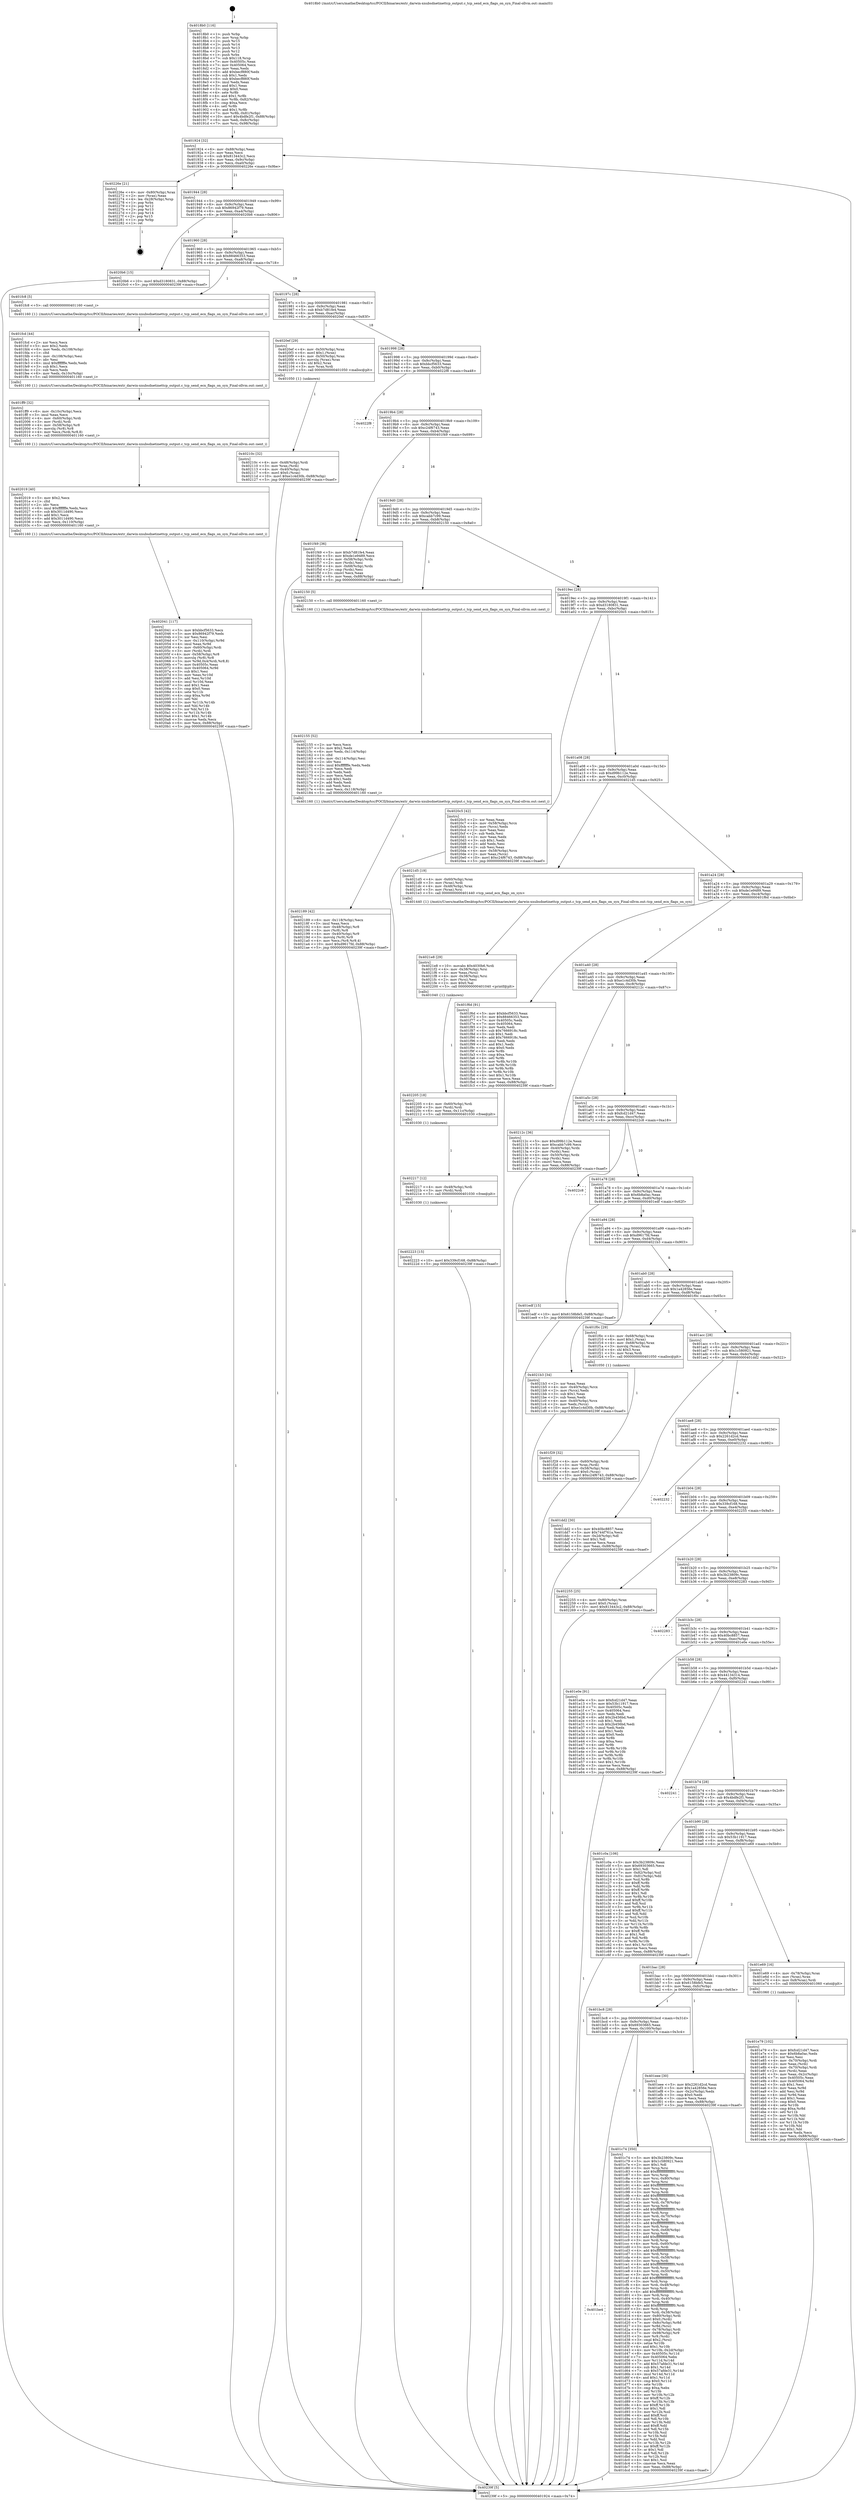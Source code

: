 digraph "0x4018b0" {
  label = "0x4018b0 (/mnt/c/Users/mathe/Desktop/tcc/POCII/binaries/extr_darwin-xnubsdnetinettcp_output.c_tcp_send_ecn_flags_on_syn_Final-ollvm.out::main(0))"
  labelloc = "t"
  node[shape=record]

  Entry [label="",width=0.3,height=0.3,shape=circle,fillcolor=black,style=filled]
  "0x401924" [label="{
     0x401924 [32]\l
     | [instrs]\l
     &nbsp;&nbsp;0x401924 \<+6\>: mov -0x88(%rbp),%eax\l
     &nbsp;&nbsp;0x40192a \<+2\>: mov %eax,%ecx\l
     &nbsp;&nbsp;0x40192c \<+6\>: sub $0x813443c2,%ecx\l
     &nbsp;&nbsp;0x401932 \<+6\>: mov %eax,-0x9c(%rbp)\l
     &nbsp;&nbsp;0x401938 \<+6\>: mov %ecx,-0xa0(%rbp)\l
     &nbsp;&nbsp;0x40193e \<+6\>: je 000000000040226e \<main+0x9be\>\l
  }"]
  "0x40226e" [label="{
     0x40226e [21]\l
     | [instrs]\l
     &nbsp;&nbsp;0x40226e \<+4\>: mov -0x80(%rbp),%rax\l
     &nbsp;&nbsp;0x402272 \<+2\>: mov (%rax),%eax\l
     &nbsp;&nbsp;0x402274 \<+4\>: lea -0x28(%rbp),%rsp\l
     &nbsp;&nbsp;0x402278 \<+1\>: pop %rbx\l
     &nbsp;&nbsp;0x402279 \<+2\>: pop %r12\l
     &nbsp;&nbsp;0x40227b \<+2\>: pop %r13\l
     &nbsp;&nbsp;0x40227d \<+2\>: pop %r14\l
     &nbsp;&nbsp;0x40227f \<+2\>: pop %r15\l
     &nbsp;&nbsp;0x402281 \<+1\>: pop %rbp\l
     &nbsp;&nbsp;0x402282 \<+1\>: ret\l
  }"]
  "0x401944" [label="{
     0x401944 [28]\l
     | [instrs]\l
     &nbsp;&nbsp;0x401944 \<+5\>: jmp 0000000000401949 \<main+0x99\>\l
     &nbsp;&nbsp;0x401949 \<+6\>: mov -0x9c(%rbp),%eax\l
     &nbsp;&nbsp;0x40194f \<+5\>: sub $0x86942f79,%eax\l
     &nbsp;&nbsp;0x401954 \<+6\>: mov %eax,-0xa4(%rbp)\l
     &nbsp;&nbsp;0x40195a \<+6\>: je 00000000004020b6 \<main+0x806\>\l
  }"]
  Exit [label="",width=0.3,height=0.3,shape=circle,fillcolor=black,style=filled,peripheries=2]
  "0x4020b6" [label="{
     0x4020b6 [15]\l
     | [instrs]\l
     &nbsp;&nbsp;0x4020b6 \<+10\>: movl $0xd3180831,-0x88(%rbp)\l
     &nbsp;&nbsp;0x4020c0 \<+5\>: jmp 000000000040239f \<main+0xaef\>\l
  }"]
  "0x401960" [label="{
     0x401960 [28]\l
     | [instrs]\l
     &nbsp;&nbsp;0x401960 \<+5\>: jmp 0000000000401965 \<main+0xb5\>\l
     &nbsp;&nbsp;0x401965 \<+6\>: mov -0x9c(%rbp),%eax\l
     &nbsp;&nbsp;0x40196b \<+5\>: sub $0x88466353,%eax\l
     &nbsp;&nbsp;0x401970 \<+6\>: mov %eax,-0xa8(%rbp)\l
     &nbsp;&nbsp;0x401976 \<+6\>: je 0000000000401fc8 \<main+0x718\>\l
  }"]
  "0x402223" [label="{
     0x402223 [15]\l
     | [instrs]\l
     &nbsp;&nbsp;0x402223 \<+10\>: movl $0x339cf168,-0x88(%rbp)\l
     &nbsp;&nbsp;0x40222d \<+5\>: jmp 000000000040239f \<main+0xaef\>\l
  }"]
  "0x401fc8" [label="{
     0x401fc8 [5]\l
     | [instrs]\l
     &nbsp;&nbsp;0x401fc8 \<+5\>: call 0000000000401160 \<next_i\>\l
     | [calls]\l
     &nbsp;&nbsp;0x401160 \{1\} (/mnt/c/Users/mathe/Desktop/tcc/POCII/binaries/extr_darwin-xnubsdnetinettcp_output.c_tcp_send_ecn_flags_on_syn_Final-ollvm.out::next_i)\l
  }"]
  "0x40197c" [label="{
     0x40197c [28]\l
     | [instrs]\l
     &nbsp;&nbsp;0x40197c \<+5\>: jmp 0000000000401981 \<main+0xd1\>\l
     &nbsp;&nbsp;0x401981 \<+6\>: mov -0x9c(%rbp),%eax\l
     &nbsp;&nbsp;0x401987 \<+5\>: sub $0xb7d81fe4,%eax\l
     &nbsp;&nbsp;0x40198c \<+6\>: mov %eax,-0xac(%rbp)\l
     &nbsp;&nbsp;0x401992 \<+6\>: je 00000000004020ef \<main+0x83f\>\l
  }"]
  "0x402217" [label="{
     0x402217 [12]\l
     | [instrs]\l
     &nbsp;&nbsp;0x402217 \<+4\>: mov -0x48(%rbp),%rdi\l
     &nbsp;&nbsp;0x40221b \<+3\>: mov (%rdi),%rdi\l
     &nbsp;&nbsp;0x40221e \<+5\>: call 0000000000401030 \<free@plt\>\l
     | [calls]\l
     &nbsp;&nbsp;0x401030 \{1\} (unknown)\l
  }"]
  "0x4020ef" [label="{
     0x4020ef [29]\l
     | [instrs]\l
     &nbsp;&nbsp;0x4020ef \<+4\>: mov -0x50(%rbp),%rax\l
     &nbsp;&nbsp;0x4020f3 \<+6\>: movl $0x1,(%rax)\l
     &nbsp;&nbsp;0x4020f9 \<+4\>: mov -0x50(%rbp),%rax\l
     &nbsp;&nbsp;0x4020fd \<+3\>: movslq (%rax),%rax\l
     &nbsp;&nbsp;0x402100 \<+4\>: shl $0x2,%rax\l
     &nbsp;&nbsp;0x402104 \<+3\>: mov %rax,%rdi\l
     &nbsp;&nbsp;0x402107 \<+5\>: call 0000000000401050 \<malloc@plt\>\l
     | [calls]\l
     &nbsp;&nbsp;0x401050 \{1\} (unknown)\l
  }"]
  "0x401998" [label="{
     0x401998 [28]\l
     | [instrs]\l
     &nbsp;&nbsp;0x401998 \<+5\>: jmp 000000000040199d \<main+0xed\>\l
     &nbsp;&nbsp;0x40199d \<+6\>: mov -0x9c(%rbp),%eax\l
     &nbsp;&nbsp;0x4019a3 \<+5\>: sub $0xbbcf5633,%eax\l
     &nbsp;&nbsp;0x4019a8 \<+6\>: mov %eax,-0xb0(%rbp)\l
     &nbsp;&nbsp;0x4019ae \<+6\>: je 00000000004022f8 \<main+0xa48\>\l
  }"]
  "0x402205" [label="{
     0x402205 [18]\l
     | [instrs]\l
     &nbsp;&nbsp;0x402205 \<+4\>: mov -0x60(%rbp),%rdi\l
     &nbsp;&nbsp;0x402209 \<+3\>: mov (%rdi),%rdi\l
     &nbsp;&nbsp;0x40220c \<+6\>: mov %eax,-0x11c(%rbp)\l
     &nbsp;&nbsp;0x402212 \<+5\>: call 0000000000401030 \<free@plt\>\l
     | [calls]\l
     &nbsp;&nbsp;0x401030 \{1\} (unknown)\l
  }"]
  "0x4022f8" [label="{
     0x4022f8\l
  }", style=dashed]
  "0x4019b4" [label="{
     0x4019b4 [28]\l
     | [instrs]\l
     &nbsp;&nbsp;0x4019b4 \<+5\>: jmp 00000000004019b9 \<main+0x109\>\l
     &nbsp;&nbsp;0x4019b9 \<+6\>: mov -0x9c(%rbp),%eax\l
     &nbsp;&nbsp;0x4019bf \<+5\>: sub $0xc24f6743,%eax\l
     &nbsp;&nbsp;0x4019c4 \<+6\>: mov %eax,-0xb4(%rbp)\l
     &nbsp;&nbsp;0x4019ca \<+6\>: je 0000000000401f49 \<main+0x699\>\l
  }"]
  "0x4021e8" [label="{
     0x4021e8 [29]\l
     | [instrs]\l
     &nbsp;&nbsp;0x4021e8 \<+10\>: movabs $0x4030b6,%rdi\l
     &nbsp;&nbsp;0x4021f2 \<+4\>: mov -0x38(%rbp),%rsi\l
     &nbsp;&nbsp;0x4021f6 \<+2\>: mov %eax,(%rsi)\l
     &nbsp;&nbsp;0x4021f8 \<+4\>: mov -0x38(%rbp),%rsi\l
     &nbsp;&nbsp;0x4021fc \<+2\>: mov (%rsi),%esi\l
     &nbsp;&nbsp;0x4021fe \<+2\>: mov $0x0,%al\l
     &nbsp;&nbsp;0x402200 \<+5\>: call 0000000000401040 \<printf@plt\>\l
     | [calls]\l
     &nbsp;&nbsp;0x401040 \{1\} (unknown)\l
  }"]
  "0x401f49" [label="{
     0x401f49 [36]\l
     | [instrs]\l
     &nbsp;&nbsp;0x401f49 \<+5\>: mov $0xb7d81fe4,%eax\l
     &nbsp;&nbsp;0x401f4e \<+5\>: mov $0xde1e9489,%ecx\l
     &nbsp;&nbsp;0x401f53 \<+4\>: mov -0x58(%rbp),%rdx\l
     &nbsp;&nbsp;0x401f57 \<+2\>: mov (%rdx),%esi\l
     &nbsp;&nbsp;0x401f59 \<+4\>: mov -0x68(%rbp),%rdx\l
     &nbsp;&nbsp;0x401f5d \<+2\>: cmp (%rdx),%esi\l
     &nbsp;&nbsp;0x401f5f \<+3\>: cmovl %ecx,%eax\l
     &nbsp;&nbsp;0x401f62 \<+6\>: mov %eax,-0x88(%rbp)\l
     &nbsp;&nbsp;0x401f68 \<+5\>: jmp 000000000040239f \<main+0xaef\>\l
  }"]
  "0x4019d0" [label="{
     0x4019d0 [28]\l
     | [instrs]\l
     &nbsp;&nbsp;0x4019d0 \<+5\>: jmp 00000000004019d5 \<main+0x125\>\l
     &nbsp;&nbsp;0x4019d5 \<+6\>: mov -0x9c(%rbp),%eax\l
     &nbsp;&nbsp;0x4019db \<+5\>: sub $0xcabb7c99,%eax\l
     &nbsp;&nbsp;0x4019e0 \<+6\>: mov %eax,-0xb8(%rbp)\l
     &nbsp;&nbsp;0x4019e6 \<+6\>: je 0000000000402150 \<main+0x8a0\>\l
  }"]
  "0x402189" [label="{
     0x402189 [42]\l
     | [instrs]\l
     &nbsp;&nbsp;0x402189 \<+6\>: mov -0x118(%rbp),%ecx\l
     &nbsp;&nbsp;0x40218f \<+3\>: imul %eax,%ecx\l
     &nbsp;&nbsp;0x402192 \<+4\>: mov -0x48(%rbp),%r8\l
     &nbsp;&nbsp;0x402196 \<+3\>: mov (%r8),%r8\l
     &nbsp;&nbsp;0x402199 \<+4\>: mov -0x40(%rbp),%r9\l
     &nbsp;&nbsp;0x40219d \<+3\>: movslq (%r9),%r9\l
     &nbsp;&nbsp;0x4021a0 \<+4\>: mov %ecx,(%r8,%r9,4)\l
     &nbsp;&nbsp;0x4021a4 \<+10\>: movl $0xd9617fd,-0x88(%rbp)\l
     &nbsp;&nbsp;0x4021ae \<+5\>: jmp 000000000040239f \<main+0xaef\>\l
  }"]
  "0x402150" [label="{
     0x402150 [5]\l
     | [instrs]\l
     &nbsp;&nbsp;0x402150 \<+5\>: call 0000000000401160 \<next_i\>\l
     | [calls]\l
     &nbsp;&nbsp;0x401160 \{1\} (/mnt/c/Users/mathe/Desktop/tcc/POCII/binaries/extr_darwin-xnubsdnetinettcp_output.c_tcp_send_ecn_flags_on_syn_Final-ollvm.out::next_i)\l
  }"]
  "0x4019ec" [label="{
     0x4019ec [28]\l
     | [instrs]\l
     &nbsp;&nbsp;0x4019ec \<+5\>: jmp 00000000004019f1 \<main+0x141\>\l
     &nbsp;&nbsp;0x4019f1 \<+6\>: mov -0x9c(%rbp),%eax\l
     &nbsp;&nbsp;0x4019f7 \<+5\>: sub $0xd3180831,%eax\l
     &nbsp;&nbsp;0x4019fc \<+6\>: mov %eax,-0xbc(%rbp)\l
     &nbsp;&nbsp;0x401a02 \<+6\>: je 00000000004020c5 \<main+0x815\>\l
  }"]
  "0x402155" [label="{
     0x402155 [52]\l
     | [instrs]\l
     &nbsp;&nbsp;0x402155 \<+2\>: xor %ecx,%ecx\l
     &nbsp;&nbsp;0x402157 \<+5\>: mov $0x2,%edx\l
     &nbsp;&nbsp;0x40215c \<+6\>: mov %edx,-0x114(%rbp)\l
     &nbsp;&nbsp;0x402162 \<+1\>: cltd\l
     &nbsp;&nbsp;0x402163 \<+6\>: mov -0x114(%rbp),%esi\l
     &nbsp;&nbsp;0x402169 \<+2\>: idiv %esi\l
     &nbsp;&nbsp;0x40216b \<+6\>: imul $0xfffffffe,%edx,%edx\l
     &nbsp;&nbsp;0x402171 \<+2\>: mov %ecx,%edi\l
     &nbsp;&nbsp;0x402173 \<+2\>: sub %edx,%edi\l
     &nbsp;&nbsp;0x402175 \<+2\>: mov %ecx,%edx\l
     &nbsp;&nbsp;0x402177 \<+3\>: sub $0x1,%edx\l
     &nbsp;&nbsp;0x40217a \<+2\>: add %edx,%edi\l
     &nbsp;&nbsp;0x40217c \<+2\>: sub %edi,%ecx\l
     &nbsp;&nbsp;0x40217e \<+6\>: mov %ecx,-0x118(%rbp)\l
     &nbsp;&nbsp;0x402184 \<+5\>: call 0000000000401160 \<next_i\>\l
     | [calls]\l
     &nbsp;&nbsp;0x401160 \{1\} (/mnt/c/Users/mathe/Desktop/tcc/POCII/binaries/extr_darwin-xnubsdnetinettcp_output.c_tcp_send_ecn_flags_on_syn_Final-ollvm.out::next_i)\l
  }"]
  "0x4020c5" [label="{
     0x4020c5 [42]\l
     | [instrs]\l
     &nbsp;&nbsp;0x4020c5 \<+2\>: xor %eax,%eax\l
     &nbsp;&nbsp;0x4020c7 \<+4\>: mov -0x58(%rbp),%rcx\l
     &nbsp;&nbsp;0x4020cb \<+2\>: mov (%rcx),%edx\l
     &nbsp;&nbsp;0x4020cd \<+2\>: mov %eax,%esi\l
     &nbsp;&nbsp;0x4020cf \<+2\>: sub %edx,%esi\l
     &nbsp;&nbsp;0x4020d1 \<+2\>: mov %eax,%edx\l
     &nbsp;&nbsp;0x4020d3 \<+3\>: sub $0x1,%edx\l
     &nbsp;&nbsp;0x4020d6 \<+2\>: add %edx,%esi\l
     &nbsp;&nbsp;0x4020d8 \<+2\>: sub %esi,%eax\l
     &nbsp;&nbsp;0x4020da \<+4\>: mov -0x58(%rbp),%rcx\l
     &nbsp;&nbsp;0x4020de \<+2\>: mov %eax,(%rcx)\l
     &nbsp;&nbsp;0x4020e0 \<+10\>: movl $0xc24f6743,-0x88(%rbp)\l
     &nbsp;&nbsp;0x4020ea \<+5\>: jmp 000000000040239f \<main+0xaef\>\l
  }"]
  "0x401a08" [label="{
     0x401a08 [28]\l
     | [instrs]\l
     &nbsp;&nbsp;0x401a08 \<+5\>: jmp 0000000000401a0d \<main+0x15d\>\l
     &nbsp;&nbsp;0x401a0d \<+6\>: mov -0x9c(%rbp),%eax\l
     &nbsp;&nbsp;0x401a13 \<+5\>: sub $0xd99b112e,%eax\l
     &nbsp;&nbsp;0x401a18 \<+6\>: mov %eax,-0xc0(%rbp)\l
     &nbsp;&nbsp;0x401a1e \<+6\>: je 00000000004021d5 \<main+0x925\>\l
  }"]
  "0x40210c" [label="{
     0x40210c [32]\l
     | [instrs]\l
     &nbsp;&nbsp;0x40210c \<+4\>: mov -0x48(%rbp),%rdi\l
     &nbsp;&nbsp;0x402110 \<+3\>: mov %rax,(%rdi)\l
     &nbsp;&nbsp;0x402113 \<+4\>: mov -0x40(%rbp),%rax\l
     &nbsp;&nbsp;0x402117 \<+6\>: movl $0x0,(%rax)\l
     &nbsp;&nbsp;0x40211d \<+10\>: movl $0xe1c4d30b,-0x88(%rbp)\l
     &nbsp;&nbsp;0x402127 \<+5\>: jmp 000000000040239f \<main+0xaef\>\l
  }"]
  "0x4021d5" [label="{
     0x4021d5 [19]\l
     | [instrs]\l
     &nbsp;&nbsp;0x4021d5 \<+4\>: mov -0x60(%rbp),%rax\l
     &nbsp;&nbsp;0x4021d9 \<+3\>: mov (%rax),%rdi\l
     &nbsp;&nbsp;0x4021dc \<+4\>: mov -0x48(%rbp),%rax\l
     &nbsp;&nbsp;0x4021e0 \<+3\>: mov (%rax),%rsi\l
     &nbsp;&nbsp;0x4021e3 \<+5\>: call 0000000000401440 \<tcp_send_ecn_flags_on_syn\>\l
     | [calls]\l
     &nbsp;&nbsp;0x401440 \{1\} (/mnt/c/Users/mathe/Desktop/tcc/POCII/binaries/extr_darwin-xnubsdnetinettcp_output.c_tcp_send_ecn_flags_on_syn_Final-ollvm.out::tcp_send_ecn_flags_on_syn)\l
  }"]
  "0x401a24" [label="{
     0x401a24 [28]\l
     | [instrs]\l
     &nbsp;&nbsp;0x401a24 \<+5\>: jmp 0000000000401a29 \<main+0x179\>\l
     &nbsp;&nbsp;0x401a29 \<+6\>: mov -0x9c(%rbp),%eax\l
     &nbsp;&nbsp;0x401a2f \<+5\>: sub $0xde1e9489,%eax\l
     &nbsp;&nbsp;0x401a34 \<+6\>: mov %eax,-0xc4(%rbp)\l
     &nbsp;&nbsp;0x401a3a \<+6\>: je 0000000000401f6d \<main+0x6bd\>\l
  }"]
  "0x402041" [label="{
     0x402041 [117]\l
     | [instrs]\l
     &nbsp;&nbsp;0x402041 \<+5\>: mov $0xbbcf5633,%ecx\l
     &nbsp;&nbsp;0x402046 \<+5\>: mov $0x86942f79,%edx\l
     &nbsp;&nbsp;0x40204b \<+2\>: xor %esi,%esi\l
     &nbsp;&nbsp;0x40204d \<+7\>: mov -0x110(%rbp),%r9d\l
     &nbsp;&nbsp;0x402054 \<+4\>: imul %eax,%r9d\l
     &nbsp;&nbsp;0x402058 \<+4\>: mov -0x60(%rbp),%rdi\l
     &nbsp;&nbsp;0x40205c \<+3\>: mov (%rdi),%rdi\l
     &nbsp;&nbsp;0x40205f \<+4\>: mov -0x58(%rbp),%r8\l
     &nbsp;&nbsp;0x402063 \<+3\>: movslq (%r8),%r8\l
     &nbsp;&nbsp;0x402066 \<+5\>: mov %r9d,0x4(%rdi,%r8,8)\l
     &nbsp;&nbsp;0x40206b \<+7\>: mov 0x40505c,%eax\l
     &nbsp;&nbsp;0x402072 \<+8\>: mov 0x405064,%r9d\l
     &nbsp;&nbsp;0x40207a \<+3\>: sub $0x1,%esi\l
     &nbsp;&nbsp;0x40207d \<+3\>: mov %eax,%r10d\l
     &nbsp;&nbsp;0x402080 \<+3\>: add %esi,%r10d\l
     &nbsp;&nbsp;0x402083 \<+4\>: imul %r10d,%eax\l
     &nbsp;&nbsp;0x402087 \<+3\>: and $0x1,%eax\l
     &nbsp;&nbsp;0x40208a \<+3\>: cmp $0x0,%eax\l
     &nbsp;&nbsp;0x40208d \<+4\>: sete %r11b\l
     &nbsp;&nbsp;0x402091 \<+4\>: cmp $0xa,%r9d\l
     &nbsp;&nbsp;0x402095 \<+3\>: setl %bl\l
     &nbsp;&nbsp;0x402098 \<+3\>: mov %r11b,%r14b\l
     &nbsp;&nbsp;0x40209b \<+3\>: and %bl,%r14b\l
     &nbsp;&nbsp;0x40209e \<+3\>: xor %bl,%r11b\l
     &nbsp;&nbsp;0x4020a1 \<+3\>: or %r11b,%r14b\l
     &nbsp;&nbsp;0x4020a4 \<+4\>: test $0x1,%r14b\l
     &nbsp;&nbsp;0x4020a8 \<+3\>: cmovne %edx,%ecx\l
     &nbsp;&nbsp;0x4020ab \<+6\>: mov %ecx,-0x88(%rbp)\l
     &nbsp;&nbsp;0x4020b1 \<+5\>: jmp 000000000040239f \<main+0xaef\>\l
  }"]
  "0x401f6d" [label="{
     0x401f6d [91]\l
     | [instrs]\l
     &nbsp;&nbsp;0x401f6d \<+5\>: mov $0xbbcf5633,%eax\l
     &nbsp;&nbsp;0x401f72 \<+5\>: mov $0x88466353,%ecx\l
     &nbsp;&nbsp;0x401f77 \<+7\>: mov 0x40505c,%edx\l
     &nbsp;&nbsp;0x401f7e \<+7\>: mov 0x405064,%esi\l
     &nbsp;&nbsp;0x401f85 \<+2\>: mov %edx,%edi\l
     &nbsp;&nbsp;0x401f87 \<+6\>: sub $0x7666918c,%edi\l
     &nbsp;&nbsp;0x401f8d \<+3\>: sub $0x1,%edi\l
     &nbsp;&nbsp;0x401f90 \<+6\>: add $0x7666918c,%edi\l
     &nbsp;&nbsp;0x401f96 \<+3\>: imul %edi,%edx\l
     &nbsp;&nbsp;0x401f99 \<+3\>: and $0x1,%edx\l
     &nbsp;&nbsp;0x401f9c \<+3\>: cmp $0x0,%edx\l
     &nbsp;&nbsp;0x401f9f \<+4\>: sete %r8b\l
     &nbsp;&nbsp;0x401fa3 \<+3\>: cmp $0xa,%esi\l
     &nbsp;&nbsp;0x401fa6 \<+4\>: setl %r9b\l
     &nbsp;&nbsp;0x401faa \<+3\>: mov %r8b,%r10b\l
     &nbsp;&nbsp;0x401fad \<+3\>: and %r9b,%r10b\l
     &nbsp;&nbsp;0x401fb0 \<+3\>: xor %r9b,%r8b\l
     &nbsp;&nbsp;0x401fb3 \<+3\>: or %r8b,%r10b\l
     &nbsp;&nbsp;0x401fb6 \<+4\>: test $0x1,%r10b\l
     &nbsp;&nbsp;0x401fba \<+3\>: cmovne %ecx,%eax\l
     &nbsp;&nbsp;0x401fbd \<+6\>: mov %eax,-0x88(%rbp)\l
     &nbsp;&nbsp;0x401fc3 \<+5\>: jmp 000000000040239f \<main+0xaef\>\l
  }"]
  "0x401a40" [label="{
     0x401a40 [28]\l
     | [instrs]\l
     &nbsp;&nbsp;0x401a40 \<+5\>: jmp 0000000000401a45 \<main+0x195\>\l
     &nbsp;&nbsp;0x401a45 \<+6\>: mov -0x9c(%rbp),%eax\l
     &nbsp;&nbsp;0x401a4b \<+5\>: sub $0xe1c4d30b,%eax\l
     &nbsp;&nbsp;0x401a50 \<+6\>: mov %eax,-0xc8(%rbp)\l
     &nbsp;&nbsp;0x401a56 \<+6\>: je 000000000040212c \<main+0x87c\>\l
  }"]
  "0x402019" [label="{
     0x402019 [40]\l
     | [instrs]\l
     &nbsp;&nbsp;0x402019 \<+5\>: mov $0x2,%ecx\l
     &nbsp;&nbsp;0x40201e \<+1\>: cltd\l
     &nbsp;&nbsp;0x40201f \<+2\>: idiv %ecx\l
     &nbsp;&nbsp;0x402021 \<+6\>: imul $0xfffffffe,%edx,%ecx\l
     &nbsp;&nbsp;0x402027 \<+6\>: sub $0x3011d490,%ecx\l
     &nbsp;&nbsp;0x40202d \<+3\>: add $0x1,%ecx\l
     &nbsp;&nbsp;0x402030 \<+6\>: add $0x3011d490,%ecx\l
     &nbsp;&nbsp;0x402036 \<+6\>: mov %ecx,-0x110(%rbp)\l
     &nbsp;&nbsp;0x40203c \<+5\>: call 0000000000401160 \<next_i\>\l
     | [calls]\l
     &nbsp;&nbsp;0x401160 \{1\} (/mnt/c/Users/mathe/Desktop/tcc/POCII/binaries/extr_darwin-xnubsdnetinettcp_output.c_tcp_send_ecn_flags_on_syn_Final-ollvm.out::next_i)\l
  }"]
  "0x40212c" [label="{
     0x40212c [36]\l
     | [instrs]\l
     &nbsp;&nbsp;0x40212c \<+5\>: mov $0xd99b112e,%eax\l
     &nbsp;&nbsp;0x402131 \<+5\>: mov $0xcabb7c99,%ecx\l
     &nbsp;&nbsp;0x402136 \<+4\>: mov -0x40(%rbp),%rdx\l
     &nbsp;&nbsp;0x40213a \<+2\>: mov (%rdx),%esi\l
     &nbsp;&nbsp;0x40213c \<+4\>: mov -0x50(%rbp),%rdx\l
     &nbsp;&nbsp;0x402140 \<+2\>: cmp (%rdx),%esi\l
     &nbsp;&nbsp;0x402142 \<+3\>: cmovl %ecx,%eax\l
     &nbsp;&nbsp;0x402145 \<+6\>: mov %eax,-0x88(%rbp)\l
     &nbsp;&nbsp;0x40214b \<+5\>: jmp 000000000040239f \<main+0xaef\>\l
  }"]
  "0x401a5c" [label="{
     0x401a5c [28]\l
     | [instrs]\l
     &nbsp;&nbsp;0x401a5c \<+5\>: jmp 0000000000401a61 \<main+0x1b1\>\l
     &nbsp;&nbsp;0x401a61 \<+6\>: mov -0x9c(%rbp),%eax\l
     &nbsp;&nbsp;0x401a67 \<+5\>: sub $0xfcd21d47,%eax\l
     &nbsp;&nbsp;0x401a6c \<+6\>: mov %eax,-0xcc(%rbp)\l
     &nbsp;&nbsp;0x401a72 \<+6\>: je 00000000004022c8 \<main+0xa18\>\l
  }"]
  "0x401ff9" [label="{
     0x401ff9 [32]\l
     | [instrs]\l
     &nbsp;&nbsp;0x401ff9 \<+6\>: mov -0x10c(%rbp),%ecx\l
     &nbsp;&nbsp;0x401fff \<+3\>: imul %eax,%ecx\l
     &nbsp;&nbsp;0x402002 \<+4\>: mov -0x60(%rbp),%rdi\l
     &nbsp;&nbsp;0x402006 \<+3\>: mov (%rdi),%rdi\l
     &nbsp;&nbsp;0x402009 \<+4\>: mov -0x58(%rbp),%r8\l
     &nbsp;&nbsp;0x40200d \<+3\>: movslq (%r8),%r8\l
     &nbsp;&nbsp;0x402010 \<+4\>: mov %ecx,(%rdi,%r8,8)\l
     &nbsp;&nbsp;0x402014 \<+5\>: call 0000000000401160 \<next_i\>\l
     | [calls]\l
     &nbsp;&nbsp;0x401160 \{1\} (/mnt/c/Users/mathe/Desktop/tcc/POCII/binaries/extr_darwin-xnubsdnetinettcp_output.c_tcp_send_ecn_flags_on_syn_Final-ollvm.out::next_i)\l
  }"]
  "0x4022c8" [label="{
     0x4022c8\l
  }", style=dashed]
  "0x401a78" [label="{
     0x401a78 [28]\l
     | [instrs]\l
     &nbsp;&nbsp;0x401a78 \<+5\>: jmp 0000000000401a7d \<main+0x1cd\>\l
     &nbsp;&nbsp;0x401a7d \<+6\>: mov -0x9c(%rbp),%eax\l
     &nbsp;&nbsp;0x401a83 \<+5\>: sub $0x6b8a0ac,%eax\l
     &nbsp;&nbsp;0x401a88 \<+6\>: mov %eax,-0xd0(%rbp)\l
     &nbsp;&nbsp;0x401a8e \<+6\>: je 0000000000401edf \<main+0x62f\>\l
  }"]
  "0x401fcd" [label="{
     0x401fcd [44]\l
     | [instrs]\l
     &nbsp;&nbsp;0x401fcd \<+2\>: xor %ecx,%ecx\l
     &nbsp;&nbsp;0x401fcf \<+5\>: mov $0x2,%edx\l
     &nbsp;&nbsp;0x401fd4 \<+6\>: mov %edx,-0x108(%rbp)\l
     &nbsp;&nbsp;0x401fda \<+1\>: cltd\l
     &nbsp;&nbsp;0x401fdb \<+6\>: mov -0x108(%rbp),%esi\l
     &nbsp;&nbsp;0x401fe1 \<+2\>: idiv %esi\l
     &nbsp;&nbsp;0x401fe3 \<+6\>: imul $0xfffffffe,%edx,%edx\l
     &nbsp;&nbsp;0x401fe9 \<+3\>: sub $0x1,%ecx\l
     &nbsp;&nbsp;0x401fec \<+2\>: sub %ecx,%edx\l
     &nbsp;&nbsp;0x401fee \<+6\>: mov %edx,-0x10c(%rbp)\l
     &nbsp;&nbsp;0x401ff4 \<+5\>: call 0000000000401160 \<next_i\>\l
     | [calls]\l
     &nbsp;&nbsp;0x401160 \{1\} (/mnt/c/Users/mathe/Desktop/tcc/POCII/binaries/extr_darwin-xnubsdnetinettcp_output.c_tcp_send_ecn_flags_on_syn_Final-ollvm.out::next_i)\l
  }"]
  "0x401edf" [label="{
     0x401edf [15]\l
     | [instrs]\l
     &nbsp;&nbsp;0x401edf \<+10\>: movl $0x6158bfe5,-0x88(%rbp)\l
     &nbsp;&nbsp;0x401ee9 \<+5\>: jmp 000000000040239f \<main+0xaef\>\l
  }"]
  "0x401a94" [label="{
     0x401a94 [28]\l
     | [instrs]\l
     &nbsp;&nbsp;0x401a94 \<+5\>: jmp 0000000000401a99 \<main+0x1e9\>\l
     &nbsp;&nbsp;0x401a99 \<+6\>: mov -0x9c(%rbp),%eax\l
     &nbsp;&nbsp;0x401a9f \<+5\>: sub $0xd9617fd,%eax\l
     &nbsp;&nbsp;0x401aa4 \<+6\>: mov %eax,-0xd4(%rbp)\l
     &nbsp;&nbsp;0x401aaa \<+6\>: je 00000000004021b3 \<main+0x903\>\l
  }"]
  "0x401f29" [label="{
     0x401f29 [32]\l
     | [instrs]\l
     &nbsp;&nbsp;0x401f29 \<+4\>: mov -0x60(%rbp),%rdi\l
     &nbsp;&nbsp;0x401f2d \<+3\>: mov %rax,(%rdi)\l
     &nbsp;&nbsp;0x401f30 \<+4\>: mov -0x58(%rbp),%rax\l
     &nbsp;&nbsp;0x401f34 \<+6\>: movl $0x0,(%rax)\l
     &nbsp;&nbsp;0x401f3a \<+10\>: movl $0xc24f6743,-0x88(%rbp)\l
     &nbsp;&nbsp;0x401f44 \<+5\>: jmp 000000000040239f \<main+0xaef\>\l
  }"]
  "0x4021b3" [label="{
     0x4021b3 [34]\l
     | [instrs]\l
     &nbsp;&nbsp;0x4021b3 \<+2\>: xor %eax,%eax\l
     &nbsp;&nbsp;0x4021b5 \<+4\>: mov -0x40(%rbp),%rcx\l
     &nbsp;&nbsp;0x4021b9 \<+2\>: mov (%rcx),%edx\l
     &nbsp;&nbsp;0x4021bb \<+3\>: sub $0x1,%eax\l
     &nbsp;&nbsp;0x4021be \<+2\>: sub %eax,%edx\l
     &nbsp;&nbsp;0x4021c0 \<+4\>: mov -0x40(%rbp),%rcx\l
     &nbsp;&nbsp;0x4021c4 \<+2\>: mov %edx,(%rcx)\l
     &nbsp;&nbsp;0x4021c6 \<+10\>: movl $0xe1c4d30b,-0x88(%rbp)\l
     &nbsp;&nbsp;0x4021d0 \<+5\>: jmp 000000000040239f \<main+0xaef\>\l
  }"]
  "0x401ab0" [label="{
     0x401ab0 [28]\l
     | [instrs]\l
     &nbsp;&nbsp;0x401ab0 \<+5\>: jmp 0000000000401ab5 \<main+0x205\>\l
     &nbsp;&nbsp;0x401ab5 \<+6\>: mov -0x9c(%rbp),%eax\l
     &nbsp;&nbsp;0x401abb \<+5\>: sub $0x1a42856e,%eax\l
     &nbsp;&nbsp;0x401ac0 \<+6\>: mov %eax,-0xd8(%rbp)\l
     &nbsp;&nbsp;0x401ac6 \<+6\>: je 0000000000401f0c \<main+0x65c\>\l
  }"]
  "0x401e79" [label="{
     0x401e79 [102]\l
     | [instrs]\l
     &nbsp;&nbsp;0x401e79 \<+5\>: mov $0xfcd21d47,%ecx\l
     &nbsp;&nbsp;0x401e7e \<+5\>: mov $0x6b8a0ac,%edx\l
     &nbsp;&nbsp;0x401e83 \<+2\>: xor %esi,%esi\l
     &nbsp;&nbsp;0x401e85 \<+4\>: mov -0x70(%rbp),%rdi\l
     &nbsp;&nbsp;0x401e89 \<+2\>: mov %eax,(%rdi)\l
     &nbsp;&nbsp;0x401e8b \<+4\>: mov -0x70(%rbp),%rdi\l
     &nbsp;&nbsp;0x401e8f \<+2\>: mov (%rdi),%eax\l
     &nbsp;&nbsp;0x401e91 \<+3\>: mov %eax,-0x2c(%rbp)\l
     &nbsp;&nbsp;0x401e94 \<+7\>: mov 0x40505c,%eax\l
     &nbsp;&nbsp;0x401e9b \<+8\>: mov 0x405064,%r8d\l
     &nbsp;&nbsp;0x401ea3 \<+3\>: sub $0x1,%esi\l
     &nbsp;&nbsp;0x401ea6 \<+3\>: mov %eax,%r9d\l
     &nbsp;&nbsp;0x401ea9 \<+3\>: add %esi,%r9d\l
     &nbsp;&nbsp;0x401eac \<+4\>: imul %r9d,%eax\l
     &nbsp;&nbsp;0x401eb0 \<+3\>: and $0x1,%eax\l
     &nbsp;&nbsp;0x401eb3 \<+3\>: cmp $0x0,%eax\l
     &nbsp;&nbsp;0x401eb6 \<+4\>: sete %r10b\l
     &nbsp;&nbsp;0x401eba \<+4\>: cmp $0xa,%r8d\l
     &nbsp;&nbsp;0x401ebe \<+4\>: setl %r11b\l
     &nbsp;&nbsp;0x401ec2 \<+3\>: mov %r10b,%bl\l
     &nbsp;&nbsp;0x401ec5 \<+3\>: and %r11b,%bl\l
     &nbsp;&nbsp;0x401ec8 \<+3\>: xor %r11b,%r10b\l
     &nbsp;&nbsp;0x401ecb \<+3\>: or %r10b,%bl\l
     &nbsp;&nbsp;0x401ece \<+3\>: test $0x1,%bl\l
     &nbsp;&nbsp;0x401ed1 \<+3\>: cmovne %edx,%ecx\l
     &nbsp;&nbsp;0x401ed4 \<+6\>: mov %ecx,-0x88(%rbp)\l
     &nbsp;&nbsp;0x401eda \<+5\>: jmp 000000000040239f \<main+0xaef\>\l
  }"]
  "0x401f0c" [label="{
     0x401f0c [29]\l
     | [instrs]\l
     &nbsp;&nbsp;0x401f0c \<+4\>: mov -0x68(%rbp),%rax\l
     &nbsp;&nbsp;0x401f10 \<+6\>: movl $0x1,(%rax)\l
     &nbsp;&nbsp;0x401f16 \<+4\>: mov -0x68(%rbp),%rax\l
     &nbsp;&nbsp;0x401f1a \<+3\>: movslq (%rax),%rax\l
     &nbsp;&nbsp;0x401f1d \<+4\>: shl $0x3,%rax\l
     &nbsp;&nbsp;0x401f21 \<+3\>: mov %rax,%rdi\l
     &nbsp;&nbsp;0x401f24 \<+5\>: call 0000000000401050 \<malloc@plt\>\l
     | [calls]\l
     &nbsp;&nbsp;0x401050 \{1\} (unknown)\l
  }"]
  "0x401acc" [label="{
     0x401acc [28]\l
     | [instrs]\l
     &nbsp;&nbsp;0x401acc \<+5\>: jmp 0000000000401ad1 \<main+0x221\>\l
     &nbsp;&nbsp;0x401ad1 \<+6\>: mov -0x9c(%rbp),%eax\l
     &nbsp;&nbsp;0x401ad7 \<+5\>: sub $0x1c580921,%eax\l
     &nbsp;&nbsp;0x401adc \<+6\>: mov %eax,-0xdc(%rbp)\l
     &nbsp;&nbsp;0x401ae2 \<+6\>: je 0000000000401dd2 \<main+0x522\>\l
  }"]
  "0x401be4" [label="{
     0x401be4\l
  }", style=dashed]
  "0x401dd2" [label="{
     0x401dd2 [30]\l
     | [instrs]\l
     &nbsp;&nbsp;0x401dd2 \<+5\>: mov $0x40bc8857,%eax\l
     &nbsp;&nbsp;0x401dd7 \<+5\>: mov $0x744f761a,%ecx\l
     &nbsp;&nbsp;0x401ddc \<+3\>: mov -0x2d(%rbp),%dl\l
     &nbsp;&nbsp;0x401ddf \<+3\>: test $0x1,%dl\l
     &nbsp;&nbsp;0x401de2 \<+3\>: cmovne %ecx,%eax\l
     &nbsp;&nbsp;0x401de5 \<+6\>: mov %eax,-0x88(%rbp)\l
     &nbsp;&nbsp;0x401deb \<+5\>: jmp 000000000040239f \<main+0xaef\>\l
  }"]
  "0x401ae8" [label="{
     0x401ae8 [28]\l
     | [instrs]\l
     &nbsp;&nbsp;0x401ae8 \<+5\>: jmp 0000000000401aed \<main+0x23d\>\l
     &nbsp;&nbsp;0x401aed \<+6\>: mov -0x9c(%rbp),%eax\l
     &nbsp;&nbsp;0x401af3 \<+5\>: sub $0x2261d2cd,%eax\l
     &nbsp;&nbsp;0x401af8 \<+6\>: mov %eax,-0xe0(%rbp)\l
     &nbsp;&nbsp;0x401afe \<+6\>: je 0000000000402232 \<main+0x982\>\l
  }"]
  "0x401c74" [label="{
     0x401c74 [350]\l
     | [instrs]\l
     &nbsp;&nbsp;0x401c74 \<+5\>: mov $0x3b23809c,%eax\l
     &nbsp;&nbsp;0x401c79 \<+5\>: mov $0x1c580921,%ecx\l
     &nbsp;&nbsp;0x401c7e \<+2\>: mov $0x1,%dl\l
     &nbsp;&nbsp;0x401c80 \<+3\>: mov %rsp,%rsi\l
     &nbsp;&nbsp;0x401c83 \<+4\>: add $0xfffffffffffffff0,%rsi\l
     &nbsp;&nbsp;0x401c87 \<+3\>: mov %rsi,%rsp\l
     &nbsp;&nbsp;0x401c8a \<+4\>: mov %rsi,-0x80(%rbp)\l
     &nbsp;&nbsp;0x401c8e \<+3\>: mov %rsp,%rsi\l
     &nbsp;&nbsp;0x401c91 \<+4\>: add $0xfffffffffffffff0,%rsi\l
     &nbsp;&nbsp;0x401c95 \<+3\>: mov %rsi,%rsp\l
     &nbsp;&nbsp;0x401c98 \<+3\>: mov %rsp,%rdi\l
     &nbsp;&nbsp;0x401c9b \<+4\>: add $0xfffffffffffffff0,%rdi\l
     &nbsp;&nbsp;0x401c9f \<+3\>: mov %rdi,%rsp\l
     &nbsp;&nbsp;0x401ca2 \<+4\>: mov %rdi,-0x78(%rbp)\l
     &nbsp;&nbsp;0x401ca6 \<+3\>: mov %rsp,%rdi\l
     &nbsp;&nbsp;0x401ca9 \<+4\>: add $0xfffffffffffffff0,%rdi\l
     &nbsp;&nbsp;0x401cad \<+3\>: mov %rdi,%rsp\l
     &nbsp;&nbsp;0x401cb0 \<+4\>: mov %rdi,-0x70(%rbp)\l
     &nbsp;&nbsp;0x401cb4 \<+3\>: mov %rsp,%rdi\l
     &nbsp;&nbsp;0x401cb7 \<+4\>: add $0xfffffffffffffff0,%rdi\l
     &nbsp;&nbsp;0x401cbb \<+3\>: mov %rdi,%rsp\l
     &nbsp;&nbsp;0x401cbe \<+4\>: mov %rdi,-0x68(%rbp)\l
     &nbsp;&nbsp;0x401cc2 \<+3\>: mov %rsp,%rdi\l
     &nbsp;&nbsp;0x401cc5 \<+4\>: add $0xfffffffffffffff0,%rdi\l
     &nbsp;&nbsp;0x401cc9 \<+3\>: mov %rdi,%rsp\l
     &nbsp;&nbsp;0x401ccc \<+4\>: mov %rdi,-0x60(%rbp)\l
     &nbsp;&nbsp;0x401cd0 \<+3\>: mov %rsp,%rdi\l
     &nbsp;&nbsp;0x401cd3 \<+4\>: add $0xfffffffffffffff0,%rdi\l
     &nbsp;&nbsp;0x401cd7 \<+3\>: mov %rdi,%rsp\l
     &nbsp;&nbsp;0x401cda \<+4\>: mov %rdi,-0x58(%rbp)\l
     &nbsp;&nbsp;0x401cde \<+3\>: mov %rsp,%rdi\l
     &nbsp;&nbsp;0x401ce1 \<+4\>: add $0xfffffffffffffff0,%rdi\l
     &nbsp;&nbsp;0x401ce5 \<+3\>: mov %rdi,%rsp\l
     &nbsp;&nbsp;0x401ce8 \<+4\>: mov %rdi,-0x50(%rbp)\l
     &nbsp;&nbsp;0x401cec \<+3\>: mov %rsp,%rdi\l
     &nbsp;&nbsp;0x401cef \<+4\>: add $0xfffffffffffffff0,%rdi\l
     &nbsp;&nbsp;0x401cf3 \<+3\>: mov %rdi,%rsp\l
     &nbsp;&nbsp;0x401cf6 \<+4\>: mov %rdi,-0x48(%rbp)\l
     &nbsp;&nbsp;0x401cfa \<+3\>: mov %rsp,%rdi\l
     &nbsp;&nbsp;0x401cfd \<+4\>: add $0xfffffffffffffff0,%rdi\l
     &nbsp;&nbsp;0x401d01 \<+3\>: mov %rdi,%rsp\l
     &nbsp;&nbsp;0x401d04 \<+4\>: mov %rdi,-0x40(%rbp)\l
     &nbsp;&nbsp;0x401d08 \<+3\>: mov %rsp,%rdi\l
     &nbsp;&nbsp;0x401d0b \<+4\>: add $0xfffffffffffffff0,%rdi\l
     &nbsp;&nbsp;0x401d0f \<+3\>: mov %rdi,%rsp\l
     &nbsp;&nbsp;0x401d12 \<+4\>: mov %rdi,-0x38(%rbp)\l
     &nbsp;&nbsp;0x401d16 \<+4\>: mov -0x80(%rbp),%rdi\l
     &nbsp;&nbsp;0x401d1a \<+6\>: movl $0x0,(%rdi)\l
     &nbsp;&nbsp;0x401d20 \<+7\>: mov -0x8c(%rbp),%r8d\l
     &nbsp;&nbsp;0x401d27 \<+3\>: mov %r8d,(%rsi)\l
     &nbsp;&nbsp;0x401d2a \<+4\>: mov -0x78(%rbp),%rdi\l
     &nbsp;&nbsp;0x401d2e \<+7\>: mov -0x98(%rbp),%r9\l
     &nbsp;&nbsp;0x401d35 \<+3\>: mov %r9,(%rdi)\l
     &nbsp;&nbsp;0x401d38 \<+3\>: cmpl $0x2,(%rsi)\l
     &nbsp;&nbsp;0x401d3b \<+4\>: setne %r10b\l
     &nbsp;&nbsp;0x401d3f \<+4\>: and $0x1,%r10b\l
     &nbsp;&nbsp;0x401d43 \<+4\>: mov %r10b,-0x2d(%rbp)\l
     &nbsp;&nbsp;0x401d47 \<+8\>: mov 0x40505c,%r11d\l
     &nbsp;&nbsp;0x401d4f \<+7\>: mov 0x405064,%ebx\l
     &nbsp;&nbsp;0x401d56 \<+3\>: mov %r11d,%r14d\l
     &nbsp;&nbsp;0x401d59 \<+7\>: add $0x57afde31,%r14d\l
     &nbsp;&nbsp;0x401d60 \<+4\>: sub $0x1,%r14d\l
     &nbsp;&nbsp;0x401d64 \<+7\>: sub $0x57afde31,%r14d\l
     &nbsp;&nbsp;0x401d6b \<+4\>: imul %r14d,%r11d\l
     &nbsp;&nbsp;0x401d6f \<+4\>: and $0x1,%r11d\l
     &nbsp;&nbsp;0x401d73 \<+4\>: cmp $0x0,%r11d\l
     &nbsp;&nbsp;0x401d77 \<+4\>: sete %r10b\l
     &nbsp;&nbsp;0x401d7b \<+3\>: cmp $0xa,%ebx\l
     &nbsp;&nbsp;0x401d7e \<+4\>: setl %r15b\l
     &nbsp;&nbsp;0x401d82 \<+3\>: mov %r10b,%r12b\l
     &nbsp;&nbsp;0x401d85 \<+4\>: xor $0xff,%r12b\l
     &nbsp;&nbsp;0x401d89 \<+3\>: mov %r15b,%r13b\l
     &nbsp;&nbsp;0x401d8c \<+4\>: xor $0xff,%r13b\l
     &nbsp;&nbsp;0x401d90 \<+3\>: xor $0x1,%dl\l
     &nbsp;&nbsp;0x401d93 \<+3\>: mov %r12b,%sil\l
     &nbsp;&nbsp;0x401d96 \<+4\>: and $0xff,%sil\l
     &nbsp;&nbsp;0x401d9a \<+3\>: and %dl,%r10b\l
     &nbsp;&nbsp;0x401d9d \<+3\>: mov %r13b,%dil\l
     &nbsp;&nbsp;0x401da0 \<+4\>: and $0xff,%dil\l
     &nbsp;&nbsp;0x401da4 \<+3\>: and %dl,%r15b\l
     &nbsp;&nbsp;0x401da7 \<+3\>: or %r10b,%sil\l
     &nbsp;&nbsp;0x401daa \<+3\>: or %r15b,%dil\l
     &nbsp;&nbsp;0x401dad \<+3\>: xor %dil,%sil\l
     &nbsp;&nbsp;0x401db0 \<+3\>: or %r13b,%r12b\l
     &nbsp;&nbsp;0x401db3 \<+4\>: xor $0xff,%r12b\l
     &nbsp;&nbsp;0x401db7 \<+3\>: or $0x1,%dl\l
     &nbsp;&nbsp;0x401dba \<+3\>: and %dl,%r12b\l
     &nbsp;&nbsp;0x401dbd \<+3\>: or %r12b,%sil\l
     &nbsp;&nbsp;0x401dc0 \<+4\>: test $0x1,%sil\l
     &nbsp;&nbsp;0x401dc4 \<+3\>: cmovne %ecx,%eax\l
     &nbsp;&nbsp;0x401dc7 \<+6\>: mov %eax,-0x88(%rbp)\l
     &nbsp;&nbsp;0x401dcd \<+5\>: jmp 000000000040239f \<main+0xaef\>\l
  }"]
  "0x402232" [label="{
     0x402232\l
  }", style=dashed]
  "0x401b04" [label="{
     0x401b04 [28]\l
     | [instrs]\l
     &nbsp;&nbsp;0x401b04 \<+5\>: jmp 0000000000401b09 \<main+0x259\>\l
     &nbsp;&nbsp;0x401b09 \<+6\>: mov -0x9c(%rbp),%eax\l
     &nbsp;&nbsp;0x401b0f \<+5\>: sub $0x339cf168,%eax\l
     &nbsp;&nbsp;0x401b14 \<+6\>: mov %eax,-0xe4(%rbp)\l
     &nbsp;&nbsp;0x401b1a \<+6\>: je 0000000000402255 \<main+0x9a5\>\l
  }"]
  "0x401bc8" [label="{
     0x401bc8 [28]\l
     | [instrs]\l
     &nbsp;&nbsp;0x401bc8 \<+5\>: jmp 0000000000401bcd \<main+0x31d\>\l
     &nbsp;&nbsp;0x401bcd \<+6\>: mov -0x9c(%rbp),%eax\l
     &nbsp;&nbsp;0x401bd3 \<+5\>: sub $0x69303665,%eax\l
     &nbsp;&nbsp;0x401bd8 \<+6\>: mov %eax,-0x100(%rbp)\l
     &nbsp;&nbsp;0x401bde \<+6\>: je 0000000000401c74 \<main+0x3c4\>\l
  }"]
  "0x402255" [label="{
     0x402255 [25]\l
     | [instrs]\l
     &nbsp;&nbsp;0x402255 \<+4\>: mov -0x80(%rbp),%rax\l
     &nbsp;&nbsp;0x402259 \<+6\>: movl $0x0,(%rax)\l
     &nbsp;&nbsp;0x40225f \<+10\>: movl $0x813443c2,-0x88(%rbp)\l
     &nbsp;&nbsp;0x402269 \<+5\>: jmp 000000000040239f \<main+0xaef\>\l
  }"]
  "0x401b20" [label="{
     0x401b20 [28]\l
     | [instrs]\l
     &nbsp;&nbsp;0x401b20 \<+5\>: jmp 0000000000401b25 \<main+0x275\>\l
     &nbsp;&nbsp;0x401b25 \<+6\>: mov -0x9c(%rbp),%eax\l
     &nbsp;&nbsp;0x401b2b \<+5\>: sub $0x3b23809c,%eax\l
     &nbsp;&nbsp;0x401b30 \<+6\>: mov %eax,-0xe8(%rbp)\l
     &nbsp;&nbsp;0x401b36 \<+6\>: je 0000000000402283 \<main+0x9d3\>\l
  }"]
  "0x401eee" [label="{
     0x401eee [30]\l
     | [instrs]\l
     &nbsp;&nbsp;0x401eee \<+5\>: mov $0x2261d2cd,%eax\l
     &nbsp;&nbsp;0x401ef3 \<+5\>: mov $0x1a42856e,%ecx\l
     &nbsp;&nbsp;0x401ef8 \<+3\>: mov -0x2c(%rbp),%edx\l
     &nbsp;&nbsp;0x401efb \<+3\>: cmp $0x0,%edx\l
     &nbsp;&nbsp;0x401efe \<+3\>: cmove %ecx,%eax\l
     &nbsp;&nbsp;0x401f01 \<+6\>: mov %eax,-0x88(%rbp)\l
     &nbsp;&nbsp;0x401f07 \<+5\>: jmp 000000000040239f \<main+0xaef\>\l
  }"]
  "0x402283" [label="{
     0x402283\l
  }", style=dashed]
  "0x401b3c" [label="{
     0x401b3c [28]\l
     | [instrs]\l
     &nbsp;&nbsp;0x401b3c \<+5\>: jmp 0000000000401b41 \<main+0x291\>\l
     &nbsp;&nbsp;0x401b41 \<+6\>: mov -0x9c(%rbp),%eax\l
     &nbsp;&nbsp;0x401b47 \<+5\>: sub $0x40bc8857,%eax\l
     &nbsp;&nbsp;0x401b4c \<+6\>: mov %eax,-0xec(%rbp)\l
     &nbsp;&nbsp;0x401b52 \<+6\>: je 0000000000401e0e \<main+0x55e\>\l
  }"]
  "0x401bac" [label="{
     0x401bac [28]\l
     | [instrs]\l
     &nbsp;&nbsp;0x401bac \<+5\>: jmp 0000000000401bb1 \<main+0x301\>\l
     &nbsp;&nbsp;0x401bb1 \<+6\>: mov -0x9c(%rbp),%eax\l
     &nbsp;&nbsp;0x401bb7 \<+5\>: sub $0x6158bfe5,%eax\l
     &nbsp;&nbsp;0x401bbc \<+6\>: mov %eax,-0xfc(%rbp)\l
     &nbsp;&nbsp;0x401bc2 \<+6\>: je 0000000000401eee \<main+0x63e\>\l
  }"]
  "0x401e0e" [label="{
     0x401e0e [91]\l
     | [instrs]\l
     &nbsp;&nbsp;0x401e0e \<+5\>: mov $0xfcd21d47,%eax\l
     &nbsp;&nbsp;0x401e13 \<+5\>: mov $0x53b11917,%ecx\l
     &nbsp;&nbsp;0x401e18 \<+7\>: mov 0x40505c,%edx\l
     &nbsp;&nbsp;0x401e1f \<+7\>: mov 0x405064,%esi\l
     &nbsp;&nbsp;0x401e26 \<+2\>: mov %edx,%edi\l
     &nbsp;&nbsp;0x401e28 \<+6\>: add $0x2b456bd,%edi\l
     &nbsp;&nbsp;0x401e2e \<+3\>: sub $0x1,%edi\l
     &nbsp;&nbsp;0x401e31 \<+6\>: sub $0x2b456bd,%edi\l
     &nbsp;&nbsp;0x401e37 \<+3\>: imul %edi,%edx\l
     &nbsp;&nbsp;0x401e3a \<+3\>: and $0x1,%edx\l
     &nbsp;&nbsp;0x401e3d \<+3\>: cmp $0x0,%edx\l
     &nbsp;&nbsp;0x401e40 \<+4\>: sete %r8b\l
     &nbsp;&nbsp;0x401e44 \<+3\>: cmp $0xa,%esi\l
     &nbsp;&nbsp;0x401e47 \<+4\>: setl %r9b\l
     &nbsp;&nbsp;0x401e4b \<+3\>: mov %r8b,%r10b\l
     &nbsp;&nbsp;0x401e4e \<+3\>: and %r9b,%r10b\l
     &nbsp;&nbsp;0x401e51 \<+3\>: xor %r9b,%r8b\l
     &nbsp;&nbsp;0x401e54 \<+3\>: or %r8b,%r10b\l
     &nbsp;&nbsp;0x401e57 \<+4\>: test $0x1,%r10b\l
     &nbsp;&nbsp;0x401e5b \<+3\>: cmovne %ecx,%eax\l
     &nbsp;&nbsp;0x401e5e \<+6\>: mov %eax,-0x88(%rbp)\l
     &nbsp;&nbsp;0x401e64 \<+5\>: jmp 000000000040239f \<main+0xaef\>\l
  }"]
  "0x401b58" [label="{
     0x401b58 [28]\l
     | [instrs]\l
     &nbsp;&nbsp;0x401b58 \<+5\>: jmp 0000000000401b5d \<main+0x2ad\>\l
     &nbsp;&nbsp;0x401b5d \<+6\>: mov -0x9c(%rbp),%eax\l
     &nbsp;&nbsp;0x401b63 \<+5\>: sub $0x44134314,%eax\l
     &nbsp;&nbsp;0x401b68 \<+6\>: mov %eax,-0xf0(%rbp)\l
     &nbsp;&nbsp;0x401b6e \<+6\>: je 0000000000402241 \<main+0x991\>\l
  }"]
  "0x401e69" [label="{
     0x401e69 [16]\l
     | [instrs]\l
     &nbsp;&nbsp;0x401e69 \<+4\>: mov -0x78(%rbp),%rax\l
     &nbsp;&nbsp;0x401e6d \<+3\>: mov (%rax),%rax\l
     &nbsp;&nbsp;0x401e70 \<+4\>: mov 0x8(%rax),%rdi\l
     &nbsp;&nbsp;0x401e74 \<+5\>: call 0000000000401060 \<atoi@plt\>\l
     | [calls]\l
     &nbsp;&nbsp;0x401060 \{1\} (unknown)\l
  }"]
  "0x402241" [label="{
     0x402241\l
  }", style=dashed]
  "0x401b74" [label="{
     0x401b74 [28]\l
     | [instrs]\l
     &nbsp;&nbsp;0x401b74 \<+5\>: jmp 0000000000401b79 \<main+0x2c9\>\l
     &nbsp;&nbsp;0x401b79 \<+6\>: mov -0x9c(%rbp),%eax\l
     &nbsp;&nbsp;0x401b7f \<+5\>: sub $0x4bdfe2f1,%eax\l
     &nbsp;&nbsp;0x401b84 \<+6\>: mov %eax,-0xf4(%rbp)\l
     &nbsp;&nbsp;0x401b8a \<+6\>: je 0000000000401c0a \<main+0x35a\>\l
  }"]
  "0x4018b0" [label="{
     0x4018b0 [116]\l
     | [instrs]\l
     &nbsp;&nbsp;0x4018b0 \<+1\>: push %rbp\l
     &nbsp;&nbsp;0x4018b1 \<+3\>: mov %rsp,%rbp\l
     &nbsp;&nbsp;0x4018b4 \<+2\>: push %r15\l
     &nbsp;&nbsp;0x4018b6 \<+2\>: push %r14\l
     &nbsp;&nbsp;0x4018b8 \<+2\>: push %r13\l
     &nbsp;&nbsp;0x4018ba \<+2\>: push %r12\l
     &nbsp;&nbsp;0x4018bc \<+1\>: push %rbx\l
     &nbsp;&nbsp;0x4018bd \<+7\>: sub $0x118,%rsp\l
     &nbsp;&nbsp;0x4018c4 \<+7\>: mov 0x40505c,%eax\l
     &nbsp;&nbsp;0x4018cb \<+7\>: mov 0x405064,%ecx\l
     &nbsp;&nbsp;0x4018d2 \<+2\>: mov %eax,%edx\l
     &nbsp;&nbsp;0x4018d4 \<+6\>: add $0xbecf880f,%edx\l
     &nbsp;&nbsp;0x4018da \<+3\>: sub $0x1,%edx\l
     &nbsp;&nbsp;0x4018dd \<+6\>: sub $0xbecf880f,%edx\l
     &nbsp;&nbsp;0x4018e3 \<+3\>: imul %edx,%eax\l
     &nbsp;&nbsp;0x4018e6 \<+3\>: and $0x1,%eax\l
     &nbsp;&nbsp;0x4018e9 \<+3\>: cmp $0x0,%eax\l
     &nbsp;&nbsp;0x4018ec \<+4\>: sete %r8b\l
     &nbsp;&nbsp;0x4018f0 \<+4\>: and $0x1,%r8b\l
     &nbsp;&nbsp;0x4018f4 \<+7\>: mov %r8b,-0x82(%rbp)\l
     &nbsp;&nbsp;0x4018fb \<+3\>: cmp $0xa,%ecx\l
     &nbsp;&nbsp;0x4018fe \<+4\>: setl %r8b\l
     &nbsp;&nbsp;0x401902 \<+4\>: and $0x1,%r8b\l
     &nbsp;&nbsp;0x401906 \<+7\>: mov %r8b,-0x81(%rbp)\l
     &nbsp;&nbsp;0x40190d \<+10\>: movl $0x4bdfe2f1,-0x88(%rbp)\l
     &nbsp;&nbsp;0x401917 \<+6\>: mov %edi,-0x8c(%rbp)\l
     &nbsp;&nbsp;0x40191d \<+7\>: mov %rsi,-0x98(%rbp)\l
  }"]
  "0x401c0a" [label="{
     0x401c0a [106]\l
     | [instrs]\l
     &nbsp;&nbsp;0x401c0a \<+5\>: mov $0x3b23809c,%eax\l
     &nbsp;&nbsp;0x401c0f \<+5\>: mov $0x69303665,%ecx\l
     &nbsp;&nbsp;0x401c14 \<+2\>: mov $0x1,%dl\l
     &nbsp;&nbsp;0x401c16 \<+7\>: mov -0x82(%rbp),%sil\l
     &nbsp;&nbsp;0x401c1d \<+7\>: mov -0x81(%rbp),%dil\l
     &nbsp;&nbsp;0x401c24 \<+3\>: mov %sil,%r8b\l
     &nbsp;&nbsp;0x401c27 \<+4\>: xor $0xff,%r8b\l
     &nbsp;&nbsp;0x401c2b \<+3\>: mov %dil,%r9b\l
     &nbsp;&nbsp;0x401c2e \<+4\>: xor $0xff,%r9b\l
     &nbsp;&nbsp;0x401c32 \<+3\>: xor $0x1,%dl\l
     &nbsp;&nbsp;0x401c35 \<+3\>: mov %r8b,%r10b\l
     &nbsp;&nbsp;0x401c38 \<+4\>: and $0xff,%r10b\l
     &nbsp;&nbsp;0x401c3c \<+3\>: and %dl,%sil\l
     &nbsp;&nbsp;0x401c3f \<+3\>: mov %r9b,%r11b\l
     &nbsp;&nbsp;0x401c42 \<+4\>: and $0xff,%r11b\l
     &nbsp;&nbsp;0x401c46 \<+3\>: and %dl,%dil\l
     &nbsp;&nbsp;0x401c49 \<+3\>: or %sil,%r10b\l
     &nbsp;&nbsp;0x401c4c \<+3\>: or %dil,%r11b\l
     &nbsp;&nbsp;0x401c4f \<+3\>: xor %r11b,%r10b\l
     &nbsp;&nbsp;0x401c52 \<+3\>: or %r9b,%r8b\l
     &nbsp;&nbsp;0x401c55 \<+4\>: xor $0xff,%r8b\l
     &nbsp;&nbsp;0x401c59 \<+3\>: or $0x1,%dl\l
     &nbsp;&nbsp;0x401c5c \<+3\>: and %dl,%r8b\l
     &nbsp;&nbsp;0x401c5f \<+3\>: or %r8b,%r10b\l
     &nbsp;&nbsp;0x401c62 \<+4\>: test $0x1,%r10b\l
     &nbsp;&nbsp;0x401c66 \<+3\>: cmovne %ecx,%eax\l
     &nbsp;&nbsp;0x401c69 \<+6\>: mov %eax,-0x88(%rbp)\l
     &nbsp;&nbsp;0x401c6f \<+5\>: jmp 000000000040239f \<main+0xaef\>\l
  }"]
  "0x401b90" [label="{
     0x401b90 [28]\l
     | [instrs]\l
     &nbsp;&nbsp;0x401b90 \<+5\>: jmp 0000000000401b95 \<main+0x2e5\>\l
     &nbsp;&nbsp;0x401b95 \<+6\>: mov -0x9c(%rbp),%eax\l
     &nbsp;&nbsp;0x401b9b \<+5\>: sub $0x53b11917,%eax\l
     &nbsp;&nbsp;0x401ba0 \<+6\>: mov %eax,-0xf8(%rbp)\l
     &nbsp;&nbsp;0x401ba6 \<+6\>: je 0000000000401e69 \<main+0x5b9\>\l
  }"]
  "0x40239f" [label="{
     0x40239f [5]\l
     | [instrs]\l
     &nbsp;&nbsp;0x40239f \<+5\>: jmp 0000000000401924 \<main+0x74\>\l
  }"]
  Entry -> "0x4018b0" [label=" 1"]
  "0x401924" -> "0x40226e" [label=" 1"]
  "0x401924" -> "0x401944" [label=" 21"]
  "0x40226e" -> Exit [label=" 1"]
  "0x401944" -> "0x4020b6" [label=" 1"]
  "0x401944" -> "0x401960" [label=" 20"]
  "0x402255" -> "0x40239f" [label=" 1"]
  "0x401960" -> "0x401fc8" [label=" 1"]
  "0x401960" -> "0x40197c" [label=" 19"]
  "0x402223" -> "0x40239f" [label=" 1"]
  "0x40197c" -> "0x4020ef" [label=" 1"]
  "0x40197c" -> "0x401998" [label=" 18"]
  "0x402217" -> "0x402223" [label=" 1"]
  "0x401998" -> "0x4022f8" [label=" 0"]
  "0x401998" -> "0x4019b4" [label=" 18"]
  "0x402205" -> "0x402217" [label=" 1"]
  "0x4019b4" -> "0x401f49" [label=" 2"]
  "0x4019b4" -> "0x4019d0" [label=" 16"]
  "0x4021e8" -> "0x402205" [label=" 1"]
  "0x4019d0" -> "0x402150" [label=" 1"]
  "0x4019d0" -> "0x4019ec" [label=" 15"]
  "0x4021d5" -> "0x4021e8" [label=" 1"]
  "0x4019ec" -> "0x4020c5" [label=" 1"]
  "0x4019ec" -> "0x401a08" [label=" 14"]
  "0x4021b3" -> "0x40239f" [label=" 1"]
  "0x401a08" -> "0x4021d5" [label=" 1"]
  "0x401a08" -> "0x401a24" [label=" 13"]
  "0x402189" -> "0x40239f" [label=" 1"]
  "0x401a24" -> "0x401f6d" [label=" 1"]
  "0x401a24" -> "0x401a40" [label=" 12"]
  "0x402155" -> "0x402189" [label=" 1"]
  "0x401a40" -> "0x40212c" [label=" 2"]
  "0x401a40" -> "0x401a5c" [label=" 10"]
  "0x402150" -> "0x402155" [label=" 1"]
  "0x401a5c" -> "0x4022c8" [label=" 0"]
  "0x401a5c" -> "0x401a78" [label=" 10"]
  "0x40212c" -> "0x40239f" [label=" 2"]
  "0x401a78" -> "0x401edf" [label=" 1"]
  "0x401a78" -> "0x401a94" [label=" 9"]
  "0x40210c" -> "0x40239f" [label=" 1"]
  "0x401a94" -> "0x4021b3" [label=" 1"]
  "0x401a94" -> "0x401ab0" [label=" 8"]
  "0x4020ef" -> "0x40210c" [label=" 1"]
  "0x401ab0" -> "0x401f0c" [label=" 1"]
  "0x401ab0" -> "0x401acc" [label=" 7"]
  "0x4020c5" -> "0x40239f" [label=" 1"]
  "0x401acc" -> "0x401dd2" [label=" 1"]
  "0x401acc" -> "0x401ae8" [label=" 6"]
  "0x402041" -> "0x40239f" [label=" 1"]
  "0x401ae8" -> "0x402232" [label=" 0"]
  "0x401ae8" -> "0x401b04" [label=" 6"]
  "0x402019" -> "0x402041" [label=" 1"]
  "0x401b04" -> "0x402255" [label=" 1"]
  "0x401b04" -> "0x401b20" [label=" 5"]
  "0x401fcd" -> "0x401ff9" [label=" 1"]
  "0x401b20" -> "0x402283" [label=" 0"]
  "0x401b20" -> "0x401b3c" [label=" 5"]
  "0x401fc8" -> "0x401fcd" [label=" 1"]
  "0x401b3c" -> "0x401e0e" [label=" 1"]
  "0x401b3c" -> "0x401b58" [label=" 4"]
  "0x401f49" -> "0x40239f" [label=" 2"]
  "0x401b58" -> "0x402241" [label=" 0"]
  "0x401b58" -> "0x401b74" [label=" 4"]
  "0x401f29" -> "0x40239f" [label=" 1"]
  "0x401b74" -> "0x401c0a" [label=" 1"]
  "0x401b74" -> "0x401b90" [label=" 3"]
  "0x401c0a" -> "0x40239f" [label=" 1"]
  "0x4018b0" -> "0x401924" [label=" 1"]
  "0x40239f" -> "0x401924" [label=" 21"]
  "0x401f0c" -> "0x401f29" [label=" 1"]
  "0x401b90" -> "0x401e69" [label=" 1"]
  "0x401b90" -> "0x401bac" [label=" 2"]
  "0x401f6d" -> "0x40239f" [label=" 1"]
  "0x401bac" -> "0x401eee" [label=" 1"]
  "0x401bac" -> "0x401bc8" [label=" 1"]
  "0x401ff9" -> "0x402019" [label=" 1"]
  "0x401bc8" -> "0x401c74" [label=" 1"]
  "0x401bc8" -> "0x401be4" [label=" 0"]
  "0x4020b6" -> "0x40239f" [label=" 1"]
  "0x401c74" -> "0x40239f" [label=" 1"]
  "0x401dd2" -> "0x40239f" [label=" 1"]
  "0x401e0e" -> "0x40239f" [label=" 1"]
  "0x401e69" -> "0x401e79" [label=" 1"]
  "0x401e79" -> "0x40239f" [label=" 1"]
  "0x401edf" -> "0x40239f" [label=" 1"]
  "0x401eee" -> "0x40239f" [label=" 1"]
}
